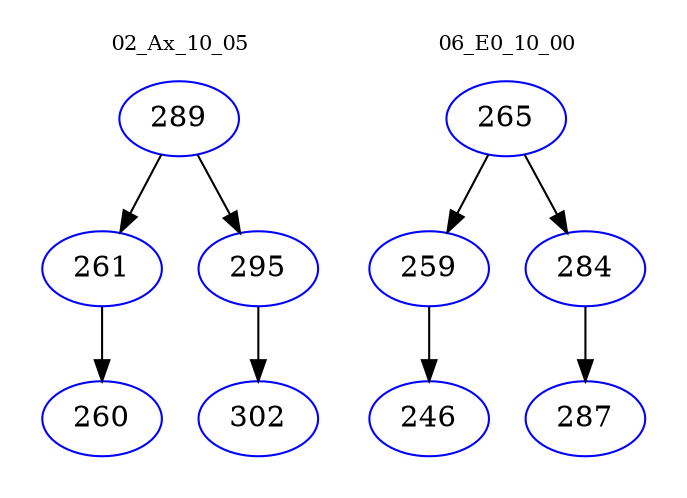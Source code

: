 digraph{
subgraph cluster_0 {
color = white
label = "02_Ax_10_05";
fontsize=10;
T0_289 [label="289", color="blue"]
T0_289 -> T0_261 [color="black"]
T0_261 [label="261", color="blue"]
T0_261 -> T0_260 [color="black"]
T0_260 [label="260", color="blue"]
T0_289 -> T0_295 [color="black"]
T0_295 [label="295", color="blue"]
T0_295 -> T0_302 [color="black"]
T0_302 [label="302", color="blue"]
}
subgraph cluster_1 {
color = white
label = "06_E0_10_00";
fontsize=10;
T1_265 [label="265", color="blue"]
T1_265 -> T1_259 [color="black"]
T1_259 [label="259", color="blue"]
T1_259 -> T1_246 [color="black"]
T1_246 [label="246", color="blue"]
T1_265 -> T1_284 [color="black"]
T1_284 [label="284", color="blue"]
T1_284 -> T1_287 [color="black"]
T1_287 [label="287", color="blue"]
}
}
